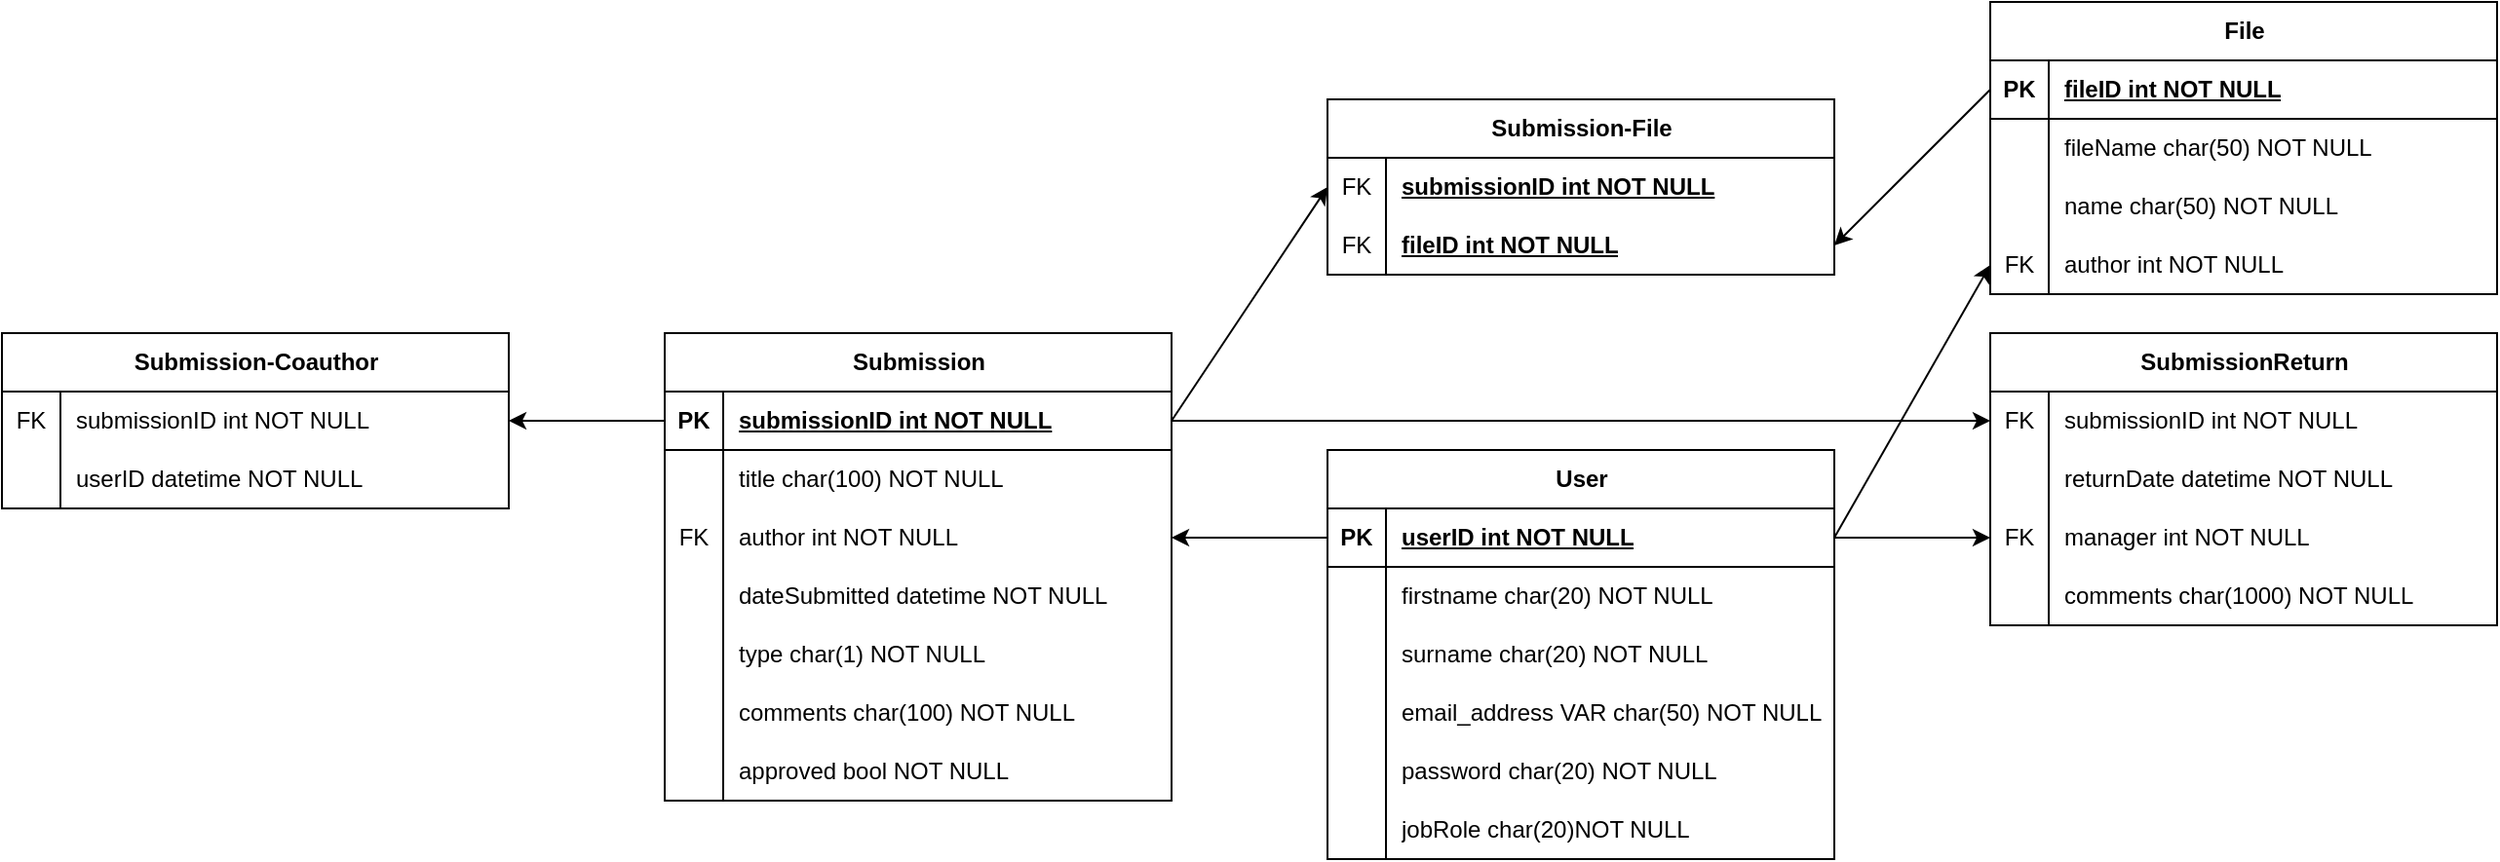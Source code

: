 <mxfile version="24.0.7" type="device">
  <diagram id="R2lEEEUBdFMjLlhIrx00" name="Page-1">
    <mxGraphModel dx="3945" dy="1889" grid="1" gridSize="10" guides="1" tooltips="1" connect="1" arrows="1" fold="1" page="1" pageScale="1" pageWidth="850" pageHeight="1100" math="0" shadow="0" extFonts="Permanent Marker^https://fonts.googleapis.com/css?family=Permanent+Marker">
      <root>
        <mxCell id="0" />
        <mxCell id="1" parent="0" />
        <mxCell id="8PE6alzHPdEjNdDtxS0L-14" value="User" style="shape=table;startSize=30;container=1;collapsible=1;childLayout=tableLayout;fixedRows=1;rowLines=0;fontStyle=1;align=center;resizeLast=1;html=1;" parent="1" vertex="1">
          <mxGeometry x="-1160" y="-740" width="260" height="210" as="geometry" />
        </mxCell>
        <mxCell id="8PE6alzHPdEjNdDtxS0L-15" value="" style="shape=tableRow;horizontal=0;startSize=0;swimlaneHead=0;swimlaneBody=0;fillColor=none;collapsible=0;dropTarget=0;points=[[0,0.5],[1,0.5]];portConstraint=eastwest;top=0;left=0;right=0;bottom=1;" parent="8PE6alzHPdEjNdDtxS0L-14" vertex="1">
          <mxGeometry y="30" width="260" height="30" as="geometry" />
        </mxCell>
        <mxCell id="8PE6alzHPdEjNdDtxS0L-16" value="PK" style="shape=partialRectangle;connectable=0;fillColor=none;top=0;left=0;bottom=0;right=0;fontStyle=1;overflow=hidden;whiteSpace=wrap;html=1;" parent="8PE6alzHPdEjNdDtxS0L-15" vertex="1">
          <mxGeometry width="30" height="30" as="geometry">
            <mxRectangle width="30" height="30" as="alternateBounds" />
          </mxGeometry>
        </mxCell>
        <mxCell id="8PE6alzHPdEjNdDtxS0L-17" value="userID int NOT NULL" style="shape=partialRectangle;connectable=0;fillColor=none;top=0;left=0;bottom=0;right=0;align=left;spacingLeft=6;fontStyle=5;overflow=hidden;whiteSpace=wrap;html=1;" parent="8PE6alzHPdEjNdDtxS0L-15" vertex="1">
          <mxGeometry x="30" width="230" height="30" as="geometry">
            <mxRectangle width="230" height="30" as="alternateBounds" />
          </mxGeometry>
        </mxCell>
        <mxCell id="8PE6alzHPdEjNdDtxS0L-18" value="" style="shape=tableRow;horizontal=0;startSize=0;swimlaneHead=0;swimlaneBody=0;fillColor=none;collapsible=0;dropTarget=0;points=[[0,0.5],[1,0.5]];portConstraint=eastwest;top=0;left=0;right=0;bottom=0;" parent="8PE6alzHPdEjNdDtxS0L-14" vertex="1">
          <mxGeometry y="60" width="260" height="30" as="geometry" />
        </mxCell>
        <mxCell id="8PE6alzHPdEjNdDtxS0L-19" value="" style="shape=partialRectangle;connectable=0;fillColor=none;top=0;left=0;bottom=0;right=0;editable=1;overflow=hidden;whiteSpace=wrap;html=1;" parent="8PE6alzHPdEjNdDtxS0L-18" vertex="1">
          <mxGeometry width="30" height="30" as="geometry">
            <mxRectangle width="30" height="30" as="alternateBounds" />
          </mxGeometry>
        </mxCell>
        <mxCell id="8PE6alzHPdEjNdDtxS0L-20" value="firstname char(20) NOT NULL" style="shape=partialRectangle;connectable=0;fillColor=none;top=0;left=0;bottom=0;right=0;align=left;spacingLeft=6;overflow=hidden;whiteSpace=wrap;html=1;" parent="8PE6alzHPdEjNdDtxS0L-18" vertex="1">
          <mxGeometry x="30" width="230" height="30" as="geometry">
            <mxRectangle width="230" height="30" as="alternateBounds" />
          </mxGeometry>
        </mxCell>
        <mxCell id="8PE6alzHPdEjNdDtxS0L-21" value="" style="shape=tableRow;horizontal=0;startSize=0;swimlaneHead=0;swimlaneBody=0;fillColor=none;collapsible=0;dropTarget=0;points=[[0,0.5],[1,0.5]];portConstraint=eastwest;top=0;left=0;right=0;bottom=0;" parent="8PE6alzHPdEjNdDtxS0L-14" vertex="1">
          <mxGeometry y="90" width="260" height="30" as="geometry" />
        </mxCell>
        <mxCell id="8PE6alzHPdEjNdDtxS0L-22" value="" style="shape=partialRectangle;connectable=0;fillColor=none;top=0;left=0;bottom=0;right=0;editable=1;overflow=hidden;whiteSpace=wrap;html=1;" parent="8PE6alzHPdEjNdDtxS0L-21" vertex="1">
          <mxGeometry width="30" height="30" as="geometry">
            <mxRectangle width="30" height="30" as="alternateBounds" />
          </mxGeometry>
        </mxCell>
        <mxCell id="8PE6alzHPdEjNdDtxS0L-23" value="surname char(20) NOT NULL" style="shape=partialRectangle;connectable=0;fillColor=none;top=0;left=0;bottom=0;right=0;align=left;spacingLeft=6;overflow=hidden;whiteSpace=wrap;html=1;" parent="8PE6alzHPdEjNdDtxS0L-21" vertex="1">
          <mxGeometry x="30" width="230" height="30" as="geometry">
            <mxRectangle width="230" height="30" as="alternateBounds" />
          </mxGeometry>
        </mxCell>
        <mxCell id="8PE6alzHPdEjNdDtxS0L-24" value="" style="shape=tableRow;horizontal=0;startSize=0;swimlaneHead=0;swimlaneBody=0;fillColor=none;collapsible=0;dropTarget=0;points=[[0,0.5],[1,0.5]];portConstraint=eastwest;top=0;left=0;right=0;bottom=0;" parent="8PE6alzHPdEjNdDtxS0L-14" vertex="1">
          <mxGeometry y="120" width="260" height="30" as="geometry" />
        </mxCell>
        <mxCell id="8PE6alzHPdEjNdDtxS0L-25" value="" style="shape=partialRectangle;connectable=0;fillColor=none;top=0;left=0;bottom=0;right=0;editable=1;overflow=hidden;whiteSpace=wrap;html=1;" parent="8PE6alzHPdEjNdDtxS0L-24" vertex="1">
          <mxGeometry width="30" height="30" as="geometry">
            <mxRectangle width="30" height="30" as="alternateBounds" />
          </mxGeometry>
        </mxCell>
        <mxCell id="8PE6alzHPdEjNdDtxS0L-26" value="email_address VAR char(50) NOT NULL" style="shape=partialRectangle;connectable=0;fillColor=none;top=0;left=0;bottom=0;right=0;align=left;spacingLeft=6;overflow=hidden;whiteSpace=wrap;html=1;" parent="8PE6alzHPdEjNdDtxS0L-24" vertex="1">
          <mxGeometry x="30" width="230" height="30" as="geometry">
            <mxRectangle width="230" height="30" as="alternateBounds" />
          </mxGeometry>
        </mxCell>
        <mxCell id="8PE6alzHPdEjNdDtxS0L-27" value="" style="shape=tableRow;horizontal=0;startSize=0;swimlaneHead=0;swimlaneBody=0;fillColor=none;collapsible=0;dropTarget=0;points=[[0,0.5],[1,0.5]];portConstraint=eastwest;top=0;left=0;right=0;bottom=0;" parent="8PE6alzHPdEjNdDtxS0L-14" vertex="1">
          <mxGeometry y="150" width="260" height="30" as="geometry" />
        </mxCell>
        <mxCell id="8PE6alzHPdEjNdDtxS0L-28" value="" style="shape=partialRectangle;connectable=0;fillColor=none;top=0;left=0;bottom=0;right=0;editable=1;overflow=hidden;whiteSpace=wrap;html=1;" parent="8PE6alzHPdEjNdDtxS0L-27" vertex="1">
          <mxGeometry width="30" height="30" as="geometry">
            <mxRectangle width="30" height="30" as="alternateBounds" />
          </mxGeometry>
        </mxCell>
        <mxCell id="8PE6alzHPdEjNdDtxS0L-29" value="password char(20) NOT NULL" style="shape=partialRectangle;connectable=0;fillColor=none;top=0;left=0;bottom=0;right=0;align=left;spacingLeft=6;overflow=hidden;whiteSpace=wrap;html=1;" parent="8PE6alzHPdEjNdDtxS0L-27" vertex="1">
          <mxGeometry x="30" width="230" height="30" as="geometry">
            <mxRectangle width="230" height="30" as="alternateBounds" />
          </mxGeometry>
        </mxCell>
        <mxCell id="8PE6alzHPdEjNdDtxS0L-30" value="" style="shape=tableRow;horizontal=0;startSize=0;swimlaneHead=0;swimlaneBody=0;fillColor=none;collapsible=0;dropTarget=0;points=[[0,0.5],[1,0.5]];portConstraint=eastwest;top=0;left=0;right=0;bottom=0;" parent="8PE6alzHPdEjNdDtxS0L-14" vertex="1">
          <mxGeometry y="180" width="260" height="30" as="geometry" />
        </mxCell>
        <mxCell id="8PE6alzHPdEjNdDtxS0L-31" value="" style="shape=partialRectangle;connectable=0;fillColor=none;top=0;left=0;bottom=0;right=0;editable=1;overflow=hidden;whiteSpace=wrap;html=1;" parent="8PE6alzHPdEjNdDtxS0L-30" vertex="1">
          <mxGeometry width="30" height="30" as="geometry">
            <mxRectangle width="30" height="30" as="alternateBounds" />
          </mxGeometry>
        </mxCell>
        <mxCell id="8PE6alzHPdEjNdDtxS0L-32" value="jobRole char(20)NOT NULL" style="shape=partialRectangle;connectable=0;fillColor=none;top=0;left=0;bottom=0;right=0;align=left;spacingLeft=6;overflow=hidden;whiteSpace=wrap;html=1;" parent="8PE6alzHPdEjNdDtxS0L-30" vertex="1">
          <mxGeometry x="30" width="230" height="30" as="geometry">
            <mxRectangle width="230" height="30" as="alternateBounds" />
          </mxGeometry>
        </mxCell>
        <mxCell id="8PE6alzHPdEjNdDtxS0L-34" value="Submission" style="shape=table;startSize=30;container=1;collapsible=1;childLayout=tableLayout;fixedRows=1;rowLines=0;fontStyle=1;align=center;resizeLast=1;html=1;" parent="1" vertex="1">
          <mxGeometry x="-1500" y="-800" width="260" height="240" as="geometry" />
        </mxCell>
        <mxCell id="8PE6alzHPdEjNdDtxS0L-35" value="" style="shape=tableRow;horizontal=0;startSize=0;swimlaneHead=0;swimlaneBody=0;fillColor=none;collapsible=0;dropTarget=0;points=[[0,0.5],[1,0.5]];portConstraint=eastwest;top=0;left=0;right=0;bottom=1;" parent="8PE6alzHPdEjNdDtxS0L-34" vertex="1">
          <mxGeometry y="30" width="260" height="30" as="geometry" />
        </mxCell>
        <mxCell id="8PE6alzHPdEjNdDtxS0L-36" value="PK" style="shape=partialRectangle;connectable=0;fillColor=none;top=0;left=0;bottom=0;right=0;fontStyle=1;overflow=hidden;whiteSpace=wrap;html=1;" parent="8PE6alzHPdEjNdDtxS0L-35" vertex="1">
          <mxGeometry width="30" height="30" as="geometry">
            <mxRectangle width="30" height="30" as="alternateBounds" />
          </mxGeometry>
        </mxCell>
        <mxCell id="8PE6alzHPdEjNdDtxS0L-37" value="submissionID int NOT NULL" style="shape=partialRectangle;connectable=0;fillColor=none;top=0;left=0;bottom=0;right=0;align=left;spacingLeft=6;fontStyle=5;overflow=hidden;whiteSpace=wrap;html=1;" parent="8PE6alzHPdEjNdDtxS0L-35" vertex="1">
          <mxGeometry x="30" width="230" height="30" as="geometry">
            <mxRectangle width="230" height="30" as="alternateBounds" />
          </mxGeometry>
        </mxCell>
        <mxCell id="8PE6alzHPdEjNdDtxS0L-38" value="" style="shape=tableRow;horizontal=0;startSize=0;swimlaneHead=0;swimlaneBody=0;fillColor=none;collapsible=0;dropTarget=0;points=[[0,0.5],[1,0.5]];portConstraint=eastwest;top=0;left=0;right=0;bottom=0;" parent="8PE6alzHPdEjNdDtxS0L-34" vertex="1">
          <mxGeometry y="60" width="260" height="30" as="geometry" />
        </mxCell>
        <mxCell id="8PE6alzHPdEjNdDtxS0L-39" value="" style="shape=partialRectangle;connectable=0;fillColor=none;top=0;left=0;bottom=0;right=0;editable=1;overflow=hidden;whiteSpace=wrap;html=1;" parent="8PE6alzHPdEjNdDtxS0L-38" vertex="1">
          <mxGeometry width="30" height="30" as="geometry">
            <mxRectangle width="30" height="30" as="alternateBounds" />
          </mxGeometry>
        </mxCell>
        <mxCell id="8PE6alzHPdEjNdDtxS0L-40" value="title char(100) NOT NULL" style="shape=partialRectangle;connectable=0;fillColor=none;top=0;left=0;bottom=0;right=0;align=left;spacingLeft=6;overflow=hidden;whiteSpace=wrap;html=1;" parent="8PE6alzHPdEjNdDtxS0L-38" vertex="1">
          <mxGeometry x="30" width="230" height="30" as="geometry">
            <mxRectangle width="230" height="30" as="alternateBounds" />
          </mxGeometry>
        </mxCell>
        <mxCell id="8PE6alzHPdEjNdDtxS0L-41" value="" style="shape=tableRow;horizontal=0;startSize=0;swimlaneHead=0;swimlaneBody=0;fillColor=none;collapsible=0;dropTarget=0;points=[[0,0.5],[1,0.5]];portConstraint=eastwest;top=0;left=0;right=0;bottom=0;" parent="8PE6alzHPdEjNdDtxS0L-34" vertex="1">
          <mxGeometry y="90" width="260" height="30" as="geometry" />
        </mxCell>
        <mxCell id="8PE6alzHPdEjNdDtxS0L-42" value="FK" style="shape=partialRectangle;connectable=0;fillColor=none;top=0;left=0;bottom=0;right=0;editable=1;overflow=hidden;whiteSpace=wrap;html=1;" parent="8PE6alzHPdEjNdDtxS0L-41" vertex="1">
          <mxGeometry width="30" height="30" as="geometry">
            <mxRectangle width="30" height="30" as="alternateBounds" />
          </mxGeometry>
        </mxCell>
        <mxCell id="8PE6alzHPdEjNdDtxS0L-43" value="author int NOT NULL" style="shape=partialRectangle;connectable=0;fillColor=none;top=0;left=0;bottom=0;right=0;align=left;spacingLeft=6;overflow=hidden;whiteSpace=wrap;html=1;" parent="8PE6alzHPdEjNdDtxS0L-41" vertex="1">
          <mxGeometry x="30" width="230" height="30" as="geometry">
            <mxRectangle width="230" height="30" as="alternateBounds" />
          </mxGeometry>
        </mxCell>
        <mxCell id="8PE6alzHPdEjNdDtxS0L-44" value="" style="shape=tableRow;horizontal=0;startSize=0;swimlaneHead=0;swimlaneBody=0;fillColor=none;collapsible=0;dropTarget=0;points=[[0,0.5],[1,0.5]];portConstraint=eastwest;top=0;left=0;right=0;bottom=0;" parent="8PE6alzHPdEjNdDtxS0L-34" vertex="1">
          <mxGeometry y="120" width="260" height="30" as="geometry" />
        </mxCell>
        <mxCell id="8PE6alzHPdEjNdDtxS0L-45" value="" style="shape=partialRectangle;connectable=0;fillColor=none;top=0;left=0;bottom=0;right=0;editable=1;overflow=hidden;whiteSpace=wrap;html=1;" parent="8PE6alzHPdEjNdDtxS0L-44" vertex="1">
          <mxGeometry width="30" height="30" as="geometry">
            <mxRectangle width="30" height="30" as="alternateBounds" />
          </mxGeometry>
        </mxCell>
        <mxCell id="8PE6alzHPdEjNdDtxS0L-46" value="dateSubmitted datetime NOT NULL" style="shape=partialRectangle;connectable=0;fillColor=none;top=0;left=0;bottom=0;right=0;align=left;spacingLeft=6;overflow=hidden;whiteSpace=wrap;html=1;" parent="8PE6alzHPdEjNdDtxS0L-44" vertex="1">
          <mxGeometry x="30" width="230" height="30" as="geometry">
            <mxRectangle width="230" height="30" as="alternateBounds" />
          </mxGeometry>
        </mxCell>
        <mxCell id="8PE6alzHPdEjNdDtxS0L-47" value="" style="shape=tableRow;horizontal=0;startSize=0;swimlaneHead=0;swimlaneBody=0;fillColor=none;collapsible=0;dropTarget=0;points=[[0,0.5],[1,0.5]];portConstraint=eastwest;top=0;left=0;right=0;bottom=0;" parent="8PE6alzHPdEjNdDtxS0L-34" vertex="1">
          <mxGeometry y="150" width="260" height="30" as="geometry" />
        </mxCell>
        <mxCell id="8PE6alzHPdEjNdDtxS0L-48" value="" style="shape=partialRectangle;connectable=0;fillColor=none;top=0;left=0;bottom=0;right=0;editable=1;overflow=hidden;whiteSpace=wrap;html=1;" parent="8PE6alzHPdEjNdDtxS0L-47" vertex="1">
          <mxGeometry width="30" height="30" as="geometry">
            <mxRectangle width="30" height="30" as="alternateBounds" />
          </mxGeometry>
        </mxCell>
        <mxCell id="8PE6alzHPdEjNdDtxS0L-49" value="type char(1) NOT NULL" style="shape=partialRectangle;connectable=0;fillColor=none;top=0;left=0;bottom=0;right=0;align=left;spacingLeft=6;overflow=hidden;whiteSpace=wrap;html=1;" parent="8PE6alzHPdEjNdDtxS0L-47" vertex="1">
          <mxGeometry x="30" width="230" height="30" as="geometry">
            <mxRectangle width="230" height="30" as="alternateBounds" />
          </mxGeometry>
        </mxCell>
        <mxCell id="8PE6alzHPdEjNdDtxS0L-96" style="shape=tableRow;horizontal=0;startSize=0;swimlaneHead=0;swimlaneBody=0;fillColor=none;collapsible=0;dropTarget=0;points=[[0,0.5],[1,0.5]];portConstraint=eastwest;top=0;left=0;right=0;bottom=0;" parent="8PE6alzHPdEjNdDtxS0L-34" vertex="1">
          <mxGeometry y="180" width="260" height="30" as="geometry" />
        </mxCell>
        <mxCell id="8PE6alzHPdEjNdDtxS0L-97" style="shape=partialRectangle;connectable=0;fillColor=none;top=0;left=0;bottom=0;right=0;editable=1;overflow=hidden;whiteSpace=wrap;html=1;" parent="8PE6alzHPdEjNdDtxS0L-96" vertex="1">
          <mxGeometry width="30" height="30" as="geometry">
            <mxRectangle width="30" height="30" as="alternateBounds" />
          </mxGeometry>
        </mxCell>
        <mxCell id="8PE6alzHPdEjNdDtxS0L-98" value="comments char(100) NOT NULL" style="shape=partialRectangle;connectable=0;fillColor=none;top=0;left=0;bottom=0;right=0;align=left;spacingLeft=6;overflow=hidden;whiteSpace=wrap;html=1;" parent="8PE6alzHPdEjNdDtxS0L-96" vertex="1">
          <mxGeometry x="30" width="230" height="30" as="geometry">
            <mxRectangle width="230" height="30" as="alternateBounds" />
          </mxGeometry>
        </mxCell>
        <mxCell id="S7Av_iQpRzBTEszZgZZJ-36" style="shape=tableRow;horizontal=0;startSize=0;swimlaneHead=0;swimlaneBody=0;fillColor=none;collapsible=0;dropTarget=0;points=[[0,0.5],[1,0.5]];portConstraint=eastwest;top=0;left=0;right=0;bottom=0;" vertex="1" parent="8PE6alzHPdEjNdDtxS0L-34">
          <mxGeometry y="210" width="260" height="30" as="geometry" />
        </mxCell>
        <mxCell id="S7Av_iQpRzBTEszZgZZJ-37" style="shape=partialRectangle;connectable=0;fillColor=none;top=0;left=0;bottom=0;right=0;editable=1;overflow=hidden;whiteSpace=wrap;html=1;" vertex="1" parent="S7Av_iQpRzBTEszZgZZJ-36">
          <mxGeometry width="30" height="30" as="geometry">
            <mxRectangle width="30" height="30" as="alternateBounds" />
          </mxGeometry>
        </mxCell>
        <mxCell id="S7Av_iQpRzBTEszZgZZJ-38" value="approved bool NOT NULL" style="shape=partialRectangle;connectable=0;fillColor=none;top=0;left=0;bottom=0;right=0;align=left;spacingLeft=6;overflow=hidden;whiteSpace=wrap;html=1;" vertex="1" parent="S7Av_iQpRzBTEszZgZZJ-36">
          <mxGeometry x="30" width="230" height="30" as="geometry">
            <mxRectangle width="230" height="30" as="alternateBounds" />
          </mxGeometry>
        </mxCell>
        <mxCell id="8PE6alzHPdEjNdDtxS0L-54" value="SubmissionReturn" style="shape=table;startSize=30;container=1;collapsible=1;childLayout=tableLayout;fixedRows=1;rowLines=0;fontStyle=1;align=center;resizeLast=1;html=1;" parent="1" vertex="1">
          <mxGeometry x="-820" y="-800" width="260" height="150" as="geometry" />
        </mxCell>
        <mxCell id="8PE6alzHPdEjNdDtxS0L-58" value="" style="shape=tableRow;horizontal=0;startSize=0;swimlaneHead=0;swimlaneBody=0;fillColor=none;collapsible=0;dropTarget=0;points=[[0,0.5],[1,0.5]];portConstraint=eastwest;top=0;left=0;right=0;bottom=0;" parent="8PE6alzHPdEjNdDtxS0L-54" vertex="1">
          <mxGeometry y="30" width="260" height="30" as="geometry" />
        </mxCell>
        <mxCell id="8PE6alzHPdEjNdDtxS0L-59" value="FK" style="shape=partialRectangle;connectable=0;fillColor=none;top=0;left=0;bottom=0;right=0;editable=1;overflow=hidden;whiteSpace=wrap;html=1;" parent="8PE6alzHPdEjNdDtxS0L-58" vertex="1">
          <mxGeometry width="30" height="30" as="geometry">
            <mxRectangle width="30" height="30" as="alternateBounds" />
          </mxGeometry>
        </mxCell>
        <mxCell id="8PE6alzHPdEjNdDtxS0L-60" value="submissionID int NOT NULL" style="shape=partialRectangle;connectable=0;fillColor=none;top=0;left=0;bottom=0;right=0;align=left;spacingLeft=6;overflow=hidden;whiteSpace=wrap;html=1;" parent="8PE6alzHPdEjNdDtxS0L-58" vertex="1">
          <mxGeometry x="30" width="230" height="30" as="geometry">
            <mxRectangle width="230" height="30" as="alternateBounds" />
          </mxGeometry>
        </mxCell>
        <mxCell id="8PE6alzHPdEjNdDtxS0L-61" value="" style="shape=tableRow;horizontal=0;startSize=0;swimlaneHead=0;swimlaneBody=0;fillColor=none;collapsible=0;dropTarget=0;points=[[0,0.5],[1,0.5]];portConstraint=eastwest;top=0;left=0;right=0;bottom=0;" parent="8PE6alzHPdEjNdDtxS0L-54" vertex="1">
          <mxGeometry y="60" width="260" height="30" as="geometry" />
        </mxCell>
        <mxCell id="8PE6alzHPdEjNdDtxS0L-62" value="" style="shape=partialRectangle;connectable=0;fillColor=none;top=0;left=0;bottom=0;right=0;editable=1;overflow=hidden;whiteSpace=wrap;html=1;" parent="8PE6alzHPdEjNdDtxS0L-61" vertex="1">
          <mxGeometry width="30" height="30" as="geometry">
            <mxRectangle width="30" height="30" as="alternateBounds" />
          </mxGeometry>
        </mxCell>
        <mxCell id="8PE6alzHPdEjNdDtxS0L-63" value="returnDate datetime NOT NULL" style="shape=partialRectangle;connectable=0;fillColor=none;top=0;left=0;bottom=0;right=0;align=left;spacingLeft=6;overflow=hidden;whiteSpace=wrap;html=1;" parent="8PE6alzHPdEjNdDtxS0L-61" vertex="1">
          <mxGeometry x="30" width="230" height="30" as="geometry">
            <mxRectangle width="230" height="30" as="alternateBounds" />
          </mxGeometry>
        </mxCell>
        <mxCell id="8PE6alzHPdEjNdDtxS0L-64" value="" style="shape=tableRow;horizontal=0;startSize=0;swimlaneHead=0;swimlaneBody=0;fillColor=none;collapsible=0;dropTarget=0;points=[[0,0.5],[1,0.5]];portConstraint=eastwest;top=0;left=0;right=0;bottom=0;" parent="8PE6alzHPdEjNdDtxS0L-54" vertex="1">
          <mxGeometry y="90" width="260" height="30" as="geometry" />
        </mxCell>
        <mxCell id="8PE6alzHPdEjNdDtxS0L-65" value="FK" style="shape=partialRectangle;connectable=0;fillColor=none;top=0;left=0;bottom=0;right=0;editable=1;overflow=hidden;whiteSpace=wrap;html=1;" parent="8PE6alzHPdEjNdDtxS0L-64" vertex="1">
          <mxGeometry width="30" height="30" as="geometry">
            <mxRectangle width="30" height="30" as="alternateBounds" />
          </mxGeometry>
        </mxCell>
        <mxCell id="8PE6alzHPdEjNdDtxS0L-66" value="manager int NOT NULL" style="shape=partialRectangle;connectable=0;fillColor=none;top=0;left=0;bottom=0;right=0;align=left;spacingLeft=6;overflow=hidden;whiteSpace=wrap;html=1;" parent="8PE6alzHPdEjNdDtxS0L-64" vertex="1">
          <mxGeometry x="30" width="230" height="30" as="geometry">
            <mxRectangle width="230" height="30" as="alternateBounds" />
          </mxGeometry>
        </mxCell>
        <mxCell id="8PE6alzHPdEjNdDtxS0L-67" value="" style="shape=tableRow;horizontal=0;startSize=0;swimlaneHead=0;swimlaneBody=0;fillColor=none;collapsible=0;dropTarget=0;points=[[0,0.5],[1,0.5]];portConstraint=eastwest;top=0;left=0;right=0;bottom=0;" parent="8PE6alzHPdEjNdDtxS0L-54" vertex="1">
          <mxGeometry y="120" width="260" height="30" as="geometry" />
        </mxCell>
        <mxCell id="8PE6alzHPdEjNdDtxS0L-68" value="" style="shape=partialRectangle;connectable=0;fillColor=none;top=0;left=0;bottom=0;right=0;editable=1;overflow=hidden;whiteSpace=wrap;html=1;" parent="8PE6alzHPdEjNdDtxS0L-67" vertex="1">
          <mxGeometry width="30" height="30" as="geometry">
            <mxRectangle width="30" height="30" as="alternateBounds" />
          </mxGeometry>
        </mxCell>
        <mxCell id="8PE6alzHPdEjNdDtxS0L-69" value="comments char(1000) NOT NULL" style="shape=partialRectangle;connectable=0;fillColor=none;top=0;left=0;bottom=0;right=0;align=left;spacingLeft=6;overflow=hidden;whiteSpace=wrap;html=1;" parent="8PE6alzHPdEjNdDtxS0L-67" vertex="1">
          <mxGeometry x="30" width="230" height="30" as="geometry">
            <mxRectangle width="230" height="30" as="alternateBounds" />
          </mxGeometry>
        </mxCell>
        <mxCell id="8PE6alzHPdEjNdDtxS0L-75" value="Submission-Coauthor" style="shape=table;startSize=30;container=1;collapsible=1;childLayout=tableLayout;fixedRows=1;rowLines=0;fontStyle=1;align=center;resizeLast=1;html=1;" parent="1" vertex="1">
          <mxGeometry x="-1840" y="-800" width="260" height="90" as="geometry" />
        </mxCell>
        <mxCell id="8PE6alzHPdEjNdDtxS0L-76" value="" style="shape=tableRow;horizontal=0;startSize=0;swimlaneHead=0;swimlaneBody=0;fillColor=none;collapsible=0;dropTarget=0;points=[[0,0.5],[1,0.5]];portConstraint=eastwest;top=0;left=0;right=0;bottom=0;" parent="8PE6alzHPdEjNdDtxS0L-75" vertex="1">
          <mxGeometry y="30" width="260" height="30" as="geometry" />
        </mxCell>
        <mxCell id="8PE6alzHPdEjNdDtxS0L-77" value="FK" style="shape=partialRectangle;connectable=0;fillColor=none;top=0;left=0;bottom=0;right=0;editable=1;overflow=hidden;whiteSpace=wrap;html=1;" parent="8PE6alzHPdEjNdDtxS0L-76" vertex="1">
          <mxGeometry width="30" height="30" as="geometry">
            <mxRectangle width="30" height="30" as="alternateBounds" />
          </mxGeometry>
        </mxCell>
        <mxCell id="8PE6alzHPdEjNdDtxS0L-78" value="submissionID int NOT NULL" style="shape=partialRectangle;connectable=0;fillColor=none;top=0;left=0;bottom=0;right=0;align=left;spacingLeft=6;overflow=hidden;whiteSpace=wrap;html=1;" parent="8PE6alzHPdEjNdDtxS0L-76" vertex="1">
          <mxGeometry x="30" width="230" height="30" as="geometry">
            <mxRectangle width="230" height="30" as="alternateBounds" />
          </mxGeometry>
        </mxCell>
        <mxCell id="8PE6alzHPdEjNdDtxS0L-79" value="" style="shape=tableRow;horizontal=0;startSize=0;swimlaneHead=0;swimlaneBody=0;fillColor=none;collapsible=0;dropTarget=0;points=[[0,0.5],[1,0.5]];portConstraint=eastwest;top=0;left=0;right=0;bottom=0;" parent="8PE6alzHPdEjNdDtxS0L-75" vertex="1">
          <mxGeometry y="60" width="260" height="30" as="geometry" />
        </mxCell>
        <mxCell id="8PE6alzHPdEjNdDtxS0L-80" value="" style="shape=partialRectangle;connectable=0;fillColor=none;top=0;left=0;bottom=0;right=0;editable=1;overflow=hidden;whiteSpace=wrap;html=1;" parent="8PE6alzHPdEjNdDtxS0L-79" vertex="1">
          <mxGeometry width="30" height="30" as="geometry">
            <mxRectangle width="30" height="30" as="alternateBounds" />
          </mxGeometry>
        </mxCell>
        <mxCell id="8PE6alzHPdEjNdDtxS0L-81" value="userID datetime NOT NULL" style="shape=partialRectangle;connectable=0;fillColor=none;top=0;left=0;bottom=0;right=0;align=left;spacingLeft=6;overflow=hidden;whiteSpace=wrap;html=1;" parent="8PE6alzHPdEjNdDtxS0L-79" vertex="1">
          <mxGeometry x="30" width="230" height="30" as="geometry">
            <mxRectangle width="230" height="30" as="alternateBounds" />
          </mxGeometry>
        </mxCell>
        <mxCell id="8PE6alzHPdEjNdDtxS0L-91" value="" style="endArrow=classic;html=1;rounded=0;exitX=0;exitY=0.5;exitDx=0;exitDy=0;entryX=1;entryY=0.5;entryDx=0;entryDy=0;" parent="1" source="8PE6alzHPdEjNdDtxS0L-15" target="8PE6alzHPdEjNdDtxS0L-41" edge="1">
          <mxGeometry width="50" height="50" relative="1" as="geometry">
            <mxPoint x="-1390" y="-480" as="sourcePoint" />
            <mxPoint x="-1340" y="-530" as="targetPoint" />
          </mxGeometry>
        </mxCell>
        <mxCell id="8PE6alzHPdEjNdDtxS0L-92" value="" style="endArrow=classic;html=1;rounded=0;exitX=1;exitY=0.5;exitDx=0;exitDy=0;entryX=0;entryY=0.5;entryDx=0;entryDy=0;" parent="1" source="8PE6alzHPdEjNdDtxS0L-35" target="8PE6alzHPdEjNdDtxS0L-58" edge="1">
          <mxGeometry width="50" height="50" relative="1" as="geometry">
            <mxPoint x="-1150" y="-685" as="sourcePoint" />
            <mxPoint x="-1230" y="-685" as="targetPoint" />
          </mxGeometry>
        </mxCell>
        <mxCell id="8PE6alzHPdEjNdDtxS0L-93" value="" style="endArrow=classic;html=1;rounded=0;exitX=1;exitY=0.5;exitDx=0;exitDy=0;entryX=0;entryY=0.5;entryDx=0;entryDy=0;" parent="1" source="8PE6alzHPdEjNdDtxS0L-15" target="8PE6alzHPdEjNdDtxS0L-64" edge="1">
          <mxGeometry width="50" height="50" relative="1" as="geometry">
            <mxPoint x="-1140" y="-675" as="sourcePoint" />
            <mxPoint x="-1220" y="-675" as="targetPoint" />
          </mxGeometry>
        </mxCell>
        <mxCell id="8PE6alzHPdEjNdDtxS0L-94" value="" style="endArrow=classic;html=1;rounded=0;exitX=0;exitY=0.5;exitDx=0;exitDy=0;entryX=1;entryY=0.5;entryDx=0;entryDy=0;" parent="1" source="8PE6alzHPdEjNdDtxS0L-35" target="8PE6alzHPdEjNdDtxS0L-76" edge="1">
          <mxGeometry width="50" height="50" relative="1" as="geometry">
            <mxPoint x="-1130" y="-665" as="sourcePoint" />
            <mxPoint x="-1210" y="-665" as="targetPoint" />
          </mxGeometry>
        </mxCell>
        <mxCell id="S7Av_iQpRzBTEszZgZZJ-1" value="File" style="shape=table;startSize=30;container=1;collapsible=1;childLayout=tableLayout;fixedRows=1;rowLines=0;fontStyle=1;align=center;resizeLast=1;html=1;" vertex="1" parent="1">
          <mxGeometry x="-820" y="-970" width="260" height="150" as="geometry" />
        </mxCell>
        <mxCell id="S7Av_iQpRzBTEszZgZZJ-2" value="" style="shape=tableRow;horizontal=0;startSize=0;swimlaneHead=0;swimlaneBody=0;fillColor=none;collapsible=0;dropTarget=0;points=[[0,0.5],[1,0.5]];portConstraint=eastwest;top=0;left=0;right=0;bottom=1;" vertex="1" parent="S7Av_iQpRzBTEszZgZZJ-1">
          <mxGeometry y="30" width="260" height="30" as="geometry" />
        </mxCell>
        <mxCell id="S7Av_iQpRzBTEszZgZZJ-3" value="PK" style="shape=partialRectangle;connectable=0;fillColor=none;top=0;left=0;bottom=0;right=0;fontStyle=1;overflow=hidden;whiteSpace=wrap;html=1;" vertex="1" parent="S7Av_iQpRzBTEszZgZZJ-2">
          <mxGeometry width="30" height="30" as="geometry">
            <mxRectangle width="30" height="30" as="alternateBounds" />
          </mxGeometry>
        </mxCell>
        <mxCell id="S7Av_iQpRzBTEszZgZZJ-4" value="fileID int NOT NULL" style="shape=partialRectangle;connectable=0;fillColor=none;top=0;left=0;bottom=0;right=0;align=left;spacingLeft=6;fontStyle=5;overflow=hidden;whiteSpace=wrap;html=1;" vertex="1" parent="S7Av_iQpRzBTEszZgZZJ-2">
          <mxGeometry x="30" width="230" height="30" as="geometry">
            <mxRectangle width="230" height="30" as="alternateBounds" />
          </mxGeometry>
        </mxCell>
        <mxCell id="S7Av_iQpRzBTEszZgZZJ-5" value="" style="shape=tableRow;horizontal=0;startSize=0;swimlaneHead=0;swimlaneBody=0;fillColor=none;collapsible=0;dropTarget=0;points=[[0,0.5],[1,0.5]];portConstraint=eastwest;top=0;left=0;right=0;bottom=0;" vertex="1" parent="S7Av_iQpRzBTEszZgZZJ-1">
          <mxGeometry y="60" width="260" height="30" as="geometry" />
        </mxCell>
        <mxCell id="S7Av_iQpRzBTEszZgZZJ-6" value="" style="shape=partialRectangle;connectable=0;fillColor=none;top=0;left=0;bottom=0;right=0;editable=1;overflow=hidden;whiteSpace=wrap;html=1;" vertex="1" parent="S7Av_iQpRzBTEszZgZZJ-5">
          <mxGeometry width="30" height="30" as="geometry">
            <mxRectangle width="30" height="30" as="alternateBounds" />
          </mxGeometry>
        </mxCell>
        <mxCell id="S7Av_iQpRzBTEszZgZZJ-7" value="fileName char(50) NOT NULL" style="shape=partialRectangle;connectable=0;fillColor=none;top=0;left=0;bottom=0;right=0;align=left;spacingLeft=6;overflow=hidden;whiteSpace=wrap;html=1;" vertex="1" parent="S7Av_iQpRzBTEszZgZZJ-5">
          <mxGeometry x="30" width="230" height="30" as="geometry">
            <mxRectangle width="230" height="30" as="alternateBounds" />
          </mxGeometry>
        </mxCell>
        <mxCell id="S7Av_iQpRzBTEszZgZZJ-8" value="" style="shape=tableRow;horizontal=0;startSize=0;swimlaneHead=0;swimlaneBody=0;fillColor=none;collapsible=0;dropTarget=0;points=[[0,0.5],[1,0.5]];portConstraint=eastwest;top=0;left=0;right=0;bottom=0;" vertex="1" parent="S7Av_iQpRzBTEszZgZZJ-1">
          <mxGeometry y="90" width="260" height="30" as="geometry" />
        </mxCell>
        <mxCell id="S7Av_iQpRzBTEszZgZZJ-9" value="" style="shape=partialRectangle;connectable=0;fillColor=none;top=0;left=0;bottom=0;right=0;editable=1;overflow=hidden;whiteSpace=wrap;html=1;" vertex="1" parent="S7Av_iQpRzBTEszZgZZJ-8">
          <mxGeometry width="30" height="30" as="geometry">
            <mxRectangle width="30" height="30" as="alternateBounds" />
          </mxGeometry>
        </mxCell>
        <mxCell id="S7Av_iQpRzBTEszZgZZJ-10" value="name char(50) NOT NULL" style="shape=partialRectangle;connectable=0;fillColor=none;top=0;left=0;bottom=0;right=0;align=left;spacingLeft=6;overflow=hidden;whiteSpace=wrap;html=1;" vertex="1" parent="S7Av_iQpRzBTEszZgZZJ-8">
          <mxGeometry x="30" width="230" height="30" as="geometry">
            <mxRectangle width="230" height="30" as="alternateBounds" />
          </mxGeometry>
        </mxCell>
        <mxCell id="S7Av_iQpRzBTEszZgZZJ-11" value="" style="shape=tableRow;horizontal=0;startSize=0;swimlaneHead=0;swimlaneBody=0;fillColor=none;collapsible=0;dropTarget=0;points=[[0,0.5],[1,0.5]];portConstraint=eastwest;top=0;left=0;right=0;bottom=0;" vertex="1" parent="S7Av_iQpRzBTEszZgZZJ-1">
          <mxGeometry y="120" width="260" height="30" as="geometry" />
        </mxCell>
        <mxCell id="S7Av_iQpRzBTEszZgZZJ-12" value="FK" style="shape=partialRectangle;connectable=0;fillColor=none;top=0;left=0;bottom=0;right=0;editable=1;overflow=hidden;whiteSpace=wrap;html=1;" vertex="1" parent="S7Av_iQpRzBTEszZgZZJ-11">
          <mxGeometry width="30" height="30" as="geometry">
            <mxRectangle width="30" height="30" as="alternateBounds" />
          </mxGeometry>
        </mxCell>
        <mxCell id="S7Av_iQpRzBTEszZgZZJ-13" value="author int NOT NULL" style="shape=partialRectangle;connectable=0;fillColor=none;top=0;left=0;bottom=0;right=0;align=left;spacingLeft=6;overflow=hidden;whiteSpace=wrap;html=1;" vertex="1" parent="S7Av_iQpRzBTEszZgZZJ-11">
          <mxGeometry x="30" width="230" height="30" as="geometry">
            <mxRectangle width="230" height="30" as="alternateBounds" />
          </mxGeometry>
        </mxCell>
        <mxCell id="S7Av_iQpRzBTEszZgZZJ-20" value="" style="endArrow=classic;html=1;rounded=0;exitX=1;exitY=0.5;exitDx=0;exitDy=0;entryX=0;entryY=0.5;entryDx=0;entryDy=0;" edge="1" parent="1" source="8PE6alzHPdEjNdDtxS0L-15" target="S7Av_iQpRzBTEszZgZZJ-11">
          <mxGeometry width="50" height="50" relative="1" as="geometry">
            <mxPoint x="-1100" y="-400" as="sourcePoint" />
            <mxPoint x="-1050" y="-450" as="targetPoint" />
          </mxGeometry>
        </mxCell>
        <mxCell id="S7Av_iQpRzBTEszZgZZJ-21" value="Submission-File" style="shape=table;startSize=30;container=1;collapsible=1;childLayout=tableLayout;fixedRows=1;rowLines=0;fontStyle=1;align=center;resizeLast=1;html=1;" vertex="1" parent="1">
          <mxGeometry x="-1160" y="-920" width="260" height="90" as="geometry" />
        </mxCell>
        <mxCell id="S7Av_iQpRzBTEszZgZZJ-25" value="" style="shape=tableRow;horizontal=0;startSize=0;swimlaneHead=0;swimlaneBody=0;fillColor=none;collapsible=0;dropTarget=0;points=[[0,0.5],[1,0.5]];portConstraint=eastwest;top=0;left=0;right=0;bottom=0;" vertex="1" parent="S7Av_iQpRzBTEszZgZZJ-21">
          <mxGeometry y="30" width="260" height="30" as="geometry" />
        </mxCell>
        <mxCell id="S7Av_iQpRzBTEszZgZZJ-26" value="FK" style="shape=partialRectangle;connectable=0;fillColor=none;top=0;left=0;bottom=0;right=0;editable=1;overflow=hidden;whiteSpace=wrap;html=1;" vertex="1" parent="S7Av_iQpRzBTEszZgZZJ-25">
          <mxGeometry width="30" height="30" as="geometry">
            <mxRectangle width="30" height="30" as="alternateBounds" />
          </mxGeometry>
        </mxCell>
        <mxCell id="S7Av_iQpRzBTEszZgZZJ-27" value="&lt;span style=&quot;font-weight: 700; text-decoration-line: underline;&quot;&gt;submissionID int NOT NULL&lt;/span&gt;" style="shape=partialRectangle;connectable=0;fillColor=none;top=0;left=0;bottom=0;right=0;align=left;spacingLeft=6;overflow=hidden;whiteSpace=wrap;html=1;" vertex="1" parent="S7Av_iQpRzBTEszZgZZJ-25">
          <mxGeometry x="30" width="230" height="30" as="geometry">
            <mxRectangle width="230" height="30" as="alternateBounds" />
          </mxGeometry>
        </mxCell>
        <mxCell id="S7Av_iQpRzBTEszZgZZJ-28" value="" style="shape=tableRow;horizontal=0;startSize=0;swimlaneHead=0;swimlaneBody=0;fillColor=none;collapsible=0;dropTarget=0;points=[[0,0.5],[1,0.5]];portConstraint=eastwest;top=0;left=0;right=0;bottom=0;" vertex="1" parent="S7Av_iQpRzBTEszZgZZJ-21">
          <mxGeometry y="60" width="260" height="30" as="geometry" />
        </mxCell>
        <mxCell id="S7Av_iQpRzBTEszZgZZJ-29" value="FK" style="shape=partialRectangle;connectable=0;fillColor=none;top=0;left=0;bottom=0;right=0;editable=1;overflow=hidden;whiteSpace=wrap;html=1;" vertex="1" parent="S7Av_iQpRzBTEszZgZZJ-28">
          <mxGeometry width="30" height="30" as="geometry">
            <mxRectangle width="30" height="30" as="alternateBounds" />
          </mxGeometry>
        </mxCell>
        <mxCell id="S7Av_iQpRzBTEszZgZZJ-30" value="&lt;span style=&quot;font-weight: 700; text-decoration-line: underline;&quot;&gt;fileID int NOT NULL&lt;/span&gt;" style="shape=partialRectangle;connectable=0;fillColor=none;top=0;left=0;bottom=0;right=0;align=left;spacingLeft=6;overflow=hidden;whiteSpace=wrap;html=1;" vertex="1" parent="S7Av_iQpRzBTEszZgZZJ-28">
          <mxGeometry x="30" width="230" height="30" as="geometry">
            <mxRectangle width="230" height="30" as="alternateBounds" />
          </mxGeometry>
        </mxCell>
        <mxCell id="S7Av_iQpRzBTEszZgZZJ-34" value="" style="endArrow=classic;html=1;rounded=0;exitX=0;exitY=0.5;exitDx=0;exitDy=0;entryX=1;entryY=0.5;entryDx=0;entryDy=0;" edge="1" parent="1" source="S7Av_iQpRzBTEszZgZZJ-2" target="S7Av_iQpRzBTEszZgZZJ-28">
          <mxGeometry width="50" height="50" relative="1" as="geometry">
            <mxPoint x="-1340" y="-370" as="sourcePoint" />
            <mxPoint x="-1290" y="-420" as="targetPoint" />
          </mxGeometry>
        </mxCell>
        <mxCell id="S7Av_iQpRzBTEszZgZZJ-35" value="" style="endArrow=classic;html=1;rounded=0;entryX=0;entryY=0.5;entryDx=0;entryDy=0;exitX=1;exitY=0.5;exitDx=0;exitDy=0;" edge="1" parent="1" source="8PE6alzHPdEjNdDtxS0L-35" target="S7Av_iQpRzBTEszZgZZJ-25">
          <mxGeometry width="50" height="50" relative="1" as="geometry">
            <mxPoint x="-1400" y="-440" as="sourcePoint" />
            <mxPoint x="-1350" y="-490" as="targetPoint" />
          </mxGeometry>
        </mxCell>
      </root>
    </mxGraphModel>
  </diagram>
</mxfile>
